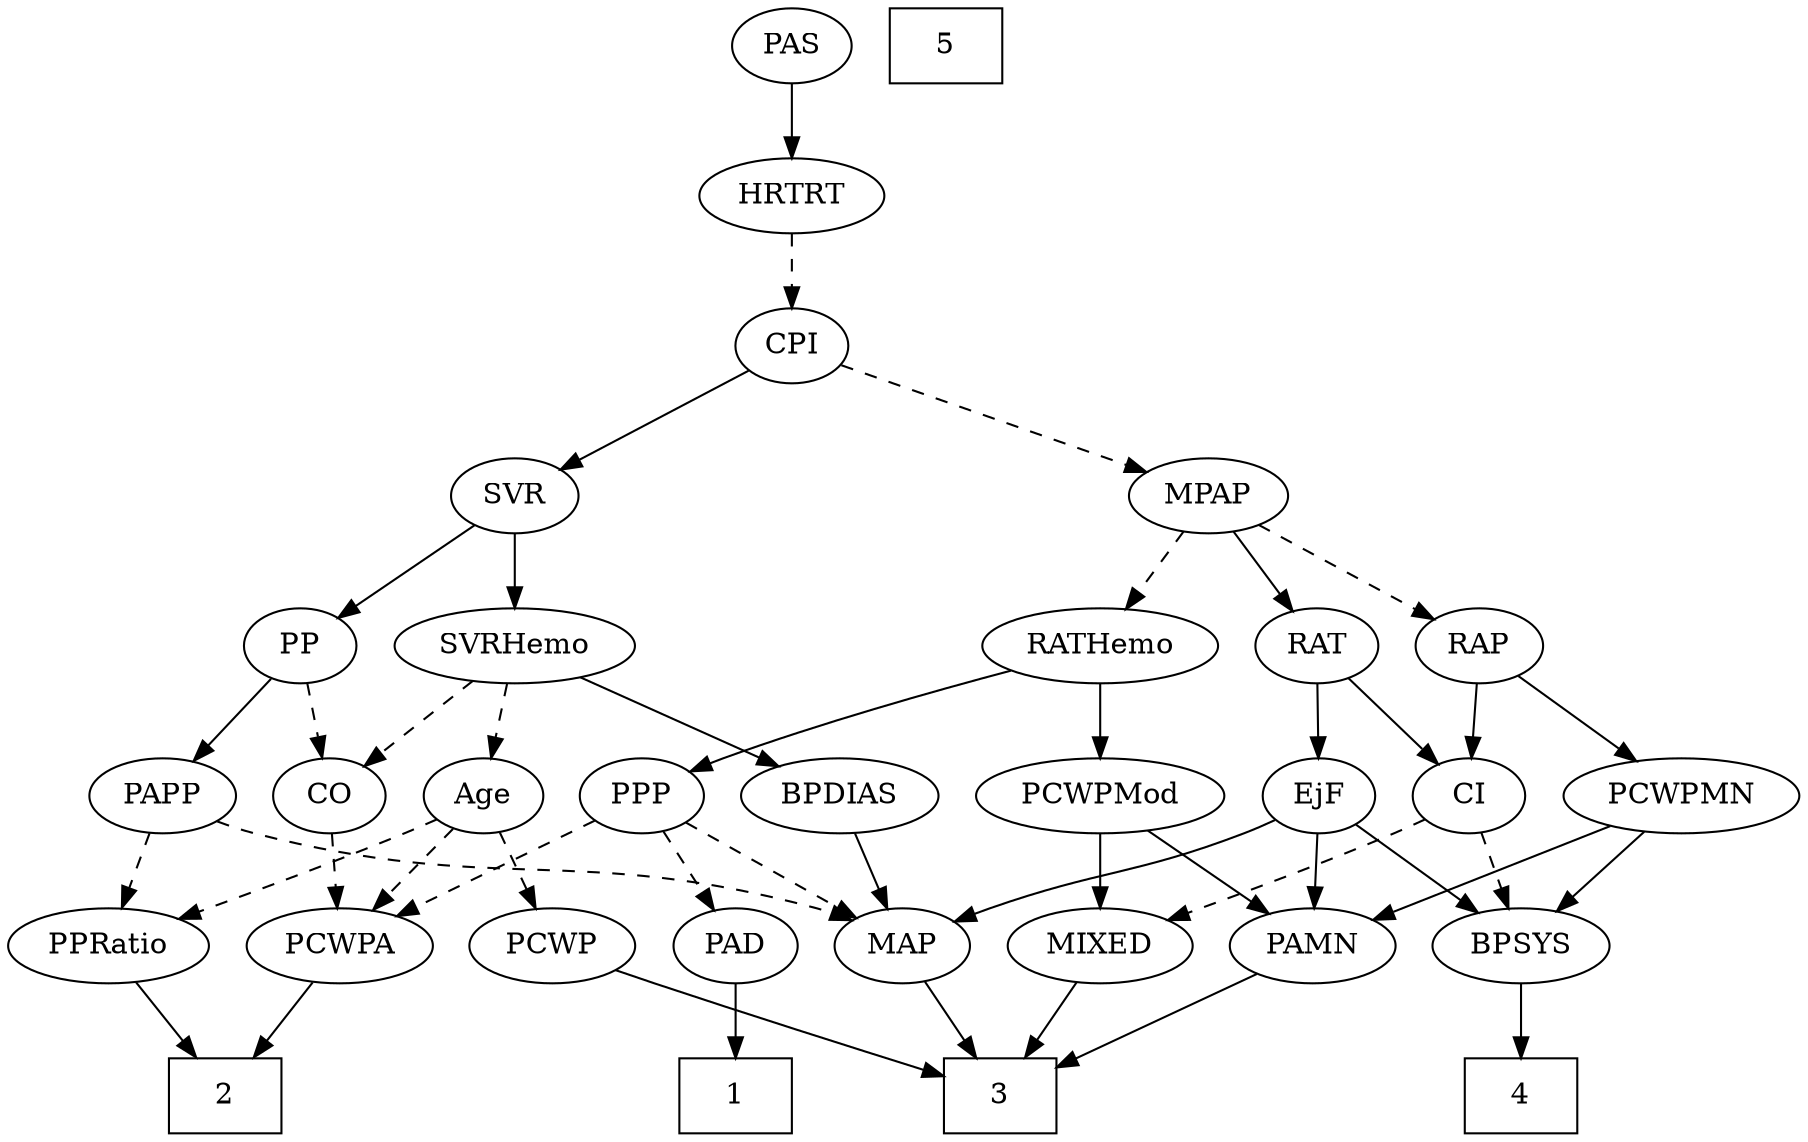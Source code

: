 strict digraph {
	graph [bb="0,0,795.69,540"];
	node [label="\N"];
	1	[height=0.5,
		pos="315.65,18",
		shape=box,
		width=0.75];
	2	[height=0.5,
		pos="89.646,18",
		shape=box,
		width=0.75];
	3	[height=0.5,
		pos="436.65,18",
		shape=box,
		width=0.75];
	4	[height=0.5,
		pos="668.65,18",
		shape=box,
		width=0.75];
	5	[height=0.5,
		pos="418.65,522",
		shape=box,
		width=0.75];
	Age	[height=0.5,
		pos="210.65,162",
		width=0.75];
	PCWPA	[height=0.5,
		pos="138.65,90",
		width=1.1555];
	Age -> PCWPA	[pos="e,154.7,106.61 196.08,146.83 186.33,137.36 173.28,124.67 162.09,113.79",
		style=dashed];
	PPRatio	[height=0.5,
		pos="39.646,90",
		width=1.1013];
	Age -> PPRatio	[pos="e,69.375,102.01 189.43,150.69 184.6,148.43 179.47,146.08 174.65,144 142.74,130.22 105.98,115.89 78.892,105.61",
		style=dashed];
	PCWP	[height=0.5,
		pos="233.65,90",
		width=0.97491];
	Age -> PCWP	[pos="e,228.13,107.79 216.21,144.05 218.84,136.06 222.04,126.33 224.97,117.4",
		style=dashed];
	EjF	[height=0.5,
		pos="578.65,162",
		width=0.75];
	BPSYS	[height=0.5,
		pos="668.65,90",
		width=1.0471];
	EjF -> BPSYS	[pos="e,649.61,105.8 595.57,147.83 608.55,137.74 626.71,123.62 641.68,111.98",
		style=solid];
	PAMN	[height=0.5,
		pos="576.65,90",
		width=1.011];
	EjF -> PAMN	[pos="e,577.14,108.1 578.15,143.7 577.93,135.98 577.67,126.71 577.42,118.11",
		style=solid];
	MAP	[height=0.5,
		pos="392.65,90",
		width=0.84854];
	EjF -> MAP	[pos="e,416.63,101.58 557.52,150.49 552.68,148.23 547.53,145.94 542.65,144 494.85,124.98 480.81,126.08 432.65,108 430.44,107.17 428.18,\
106.29 425.91,105.39",
		style=solid];
	RAP	[height=0.5,
		pos="650.65,234",
		width=0.77632];
	PCWPMN	[height=0.5,
		pos="745.65,162",
		width=1.3902];
	RAP -> PCWPMN	[pos="e,724.54,178.55 668.52,219.83 681.94,209.94 700.62,196.18 716.23,184.67",
		style=solid];
	CI	[height=0.5,
		pos="650.65,162",
		width=0.75];
	RAP -> CI	[pos="e,650.65,180.1 650.65,215.7 650.65,207.98 650.65,198.71 650.65,190.11",
		style=solid];
	MIXED	[height=0.5,
		pos="481.65,90",
		width=1.1193];
	MIXED -> 3	[pos="e,447.86,36.447 470.98,72.411 465.7,64.2 459.21,54.099 453.3,44.9",
		style=solid];
	MPAP	[height=0.5,
		pos="529.65,306",
		width=0.97491];
	MPAP -> RAP	[pos="e,630.3,246.77 552.12,292 571.65,280.7 600.06,264.26 621.37,251.94",
		style=dashed];
	RATHemo	[height=0.5,
		pos="481.65,234",
		width=1.3721];
	MPAP -> RATHemo	[pos="e,493.05,251.63 518.51,288.76 512.66,280.23 505.36,269.58 498.8,260.02",
		style=dashed];
	RAT	[height=0.5,
		pos="577.65,234",
		width=0.75827];
	MPAP -> RAT	[pos="e,566.9,250.67 540.78,288.76 546.8,279.98 554.36,268.96 561.06,259.19",
		style=solid];
	BPSYS -> 4	[pos="e,668.65,36.104 668.65,71.697 668.65,63.983 668.65,54.712 668.65,46.112",
		style=solid];
	PAD	[height=0.5,
		pos="315.65,90",
		width=0.79437];
	PAD -> 1	[pos="e,315.65,36.104 315.65,71.697 315.65,63.983 315.65,54.712 315.65,46.112",
		style=solid];
	CO	[height=0.5,
		pos="138.65,162",
		width=0.75];
	CO -> PCWPA	[pos="e,138.65,108.1 138.65,143.7 138.65,135.98 138.65,126.71 138.65,118.11",
		style=dashed];
	PAS	[height=0.5,
		pos="346.65,522",
		width=0.75];
	HRTRT	[height=0.5,
		pos="346.65,450",
		width=1.1013];
	PAS -> HRTRT	[pos="e,346.65,468.1 346.65,503.7 346.65,495.98 346.65,486.71 346.65,478.11",
		style=solid];
	PAMN -> 3	[pos="e,463.98,32.666 551.94,76.647 530.08,65.718 497.9,49.628 473.09,37.222",
		style=solid];
	PCWPMod	[height=0.5,
		pos="481.65,162",
		width=1.4443];
	RATHemo -> PCWPMod	[pos="e,481.65,180.1 481.65,215.7 481.65,207.98 481.65,198.71 481.65,190.11",
		style=solid];
	PPP	[height=0.5,
		pos="282.65,162",
		width=0.75];
	RATHemo -> PPP	[pos="e,303.77,173.52 443.94,222.22 410.6,212.34 360.83,196.74 318.65,180 316.82,179.27 314.95,178.5 313.07,177.69",
		style=solid];
	CPI	[height=0.5,
		pos="346.65,378",
		width=0.75];
	CPI -> MPAP	[pos="e,502.37,317.43 369.45,368.28 400.41,356.43 456.1,335.13 492.97,321.03",
		style=dashed];
	SVR	[height=0.5,
		pos="222.65,306",
		width=0.77632];
	CPI -> SVR	[pos="e,242.93,318.45 326.72,365.75 306.51,354.34 274.99,336.55 251.93,323.53",
		style=solid];
	RAT -> EjF	[pos="e,578.4,180.1 577.89,215.7 578,207.98 578.14,198.71 578.26,190.11",
		style=solid];
	RAT -> CI	[pos="e,635.9,177.14 592.42,218.83 602.81,208.87 616.89,195.37 628.6,184.14",
		style=solid];
	SVRHemo	[height=0.5,
		pos="222.65,234",
		width=1.3902];
	SVR -> SVRHemo	[pos="e,222.65,252.1 222.65,287.7 222.65,279.98 222.65,270.71 222.65,262.11",
		style=solid];
	PP	[height=0.5,
		pos="127.65,234",
		width=0.75];
	SVR -> PP	[pos="e,145.11,247.87 204.78,291.83 190.22,281.11 169.49,265.83 153.18,253.82",
		style=solid];
	PCWPMod -> MIXED	[pos="e,481.65,108.1 481.65,143.7 481.65,135.98 481.65,126.71 481.65,118.11",
		style=solid];
	PCWPMod -> PAMN	[pos="e,557.24,105.3 502.73,145.46 516.35,135.43 534.21,122.27 548.97,111.4",
		style=solid];
	PCWPA -> 2	[pos="e,101.86,36.447 127.03,72.411 121.29,64.2 114.22,54.099 107.78,44.9",
		style=solid];
	PCWPMN -> BPSYS	[pos="e,685.52,106.34 728.17,145.12 717.79,135.68 704.46,123.56 693.05,113.19",
		style=solid];
	PCWPMN -> PAMN	[pos="e,603.56,102.15 713.86,147.83 685.13,135.93 642.86,118.43 612.84,105.99",
		style=solid];
	SVRHemo -> Age	[pos="e,213.58,180.1 219.68,215.7 218.36,207.98 216.77,198.71 215.29,190.11",
		style=dashed];
	SVRHemo -> CO	[pos="e,154.81,176.47 203.59,217.12 191.51,207.06 175.8,193.96 162.85,183.17",
		style=dashed];
	BPDIAS	[height=0.5,
		pos="369.65,162",
		width=1.1735];
	SVRHemo -> BPDIAS	[pos="e,342.65,175.86 251.69,219.17 275.13,208.01 308.25,192.24 333.42,180.25",
		style=solid];
	BPDIAS -> MAP	[pos="e,387.13,107.79 375.21,144.05 377.84,136.06 381.04,126.33 383.97,117.4",
		style=solid];
	MAP -> 3	[pos="e,425.88,36.124 402.85,72.765 408.08,64.44 414.58,54.104 420.48,44.725",
		style=solid];
	PP -> CO	[pos="e,135.93,180.28 130.31,216.05 131.52,208.35 132.99,199.03 134.35,190.36",
		style=dashed];
	PAPP	[height=0.5,
		pos="61.646,162",
		width=0.88464];
	PP -> PAPP	[pos="e,76.079,178.31 113.65,218.15 104.76,208.72 93.076,196.33 83.036,185.69",
		style=solid];
	PPP -> PAD	[pos="e,307.88,107.47 290.47,144.41 294.37,136.13 299.18,125.92 303.55,116.66",
		style=dashed];
	PPP -> PCWPA	[pos="e,165.38,103.99 261.4,150.67 238.58,139.58 201.94,121.77 174.62,108.48",
		style=dashed];
	PPP -> MAP	[pos="e,372.59,103.76 301.81,148.81 319,137.87 344.45,121.67 364.05,109.2",
		style=dashed];
	PPRatio -> 2	[pos="e,77.415,36.124 51.243,72.765 57.251,64.354 64.725,53.89 71.478,44.436",
		style=solid];
	PCWP -> 3	[pos="e,409.51,27.618 260.56,78.37 266.19,76.213 272.1,73.995 277.65,72 319.15,57.073 367.26,41.24 399.59,30.808",
		style=solid];
	CI -> MIXED	[pos="e,511.45,102.27 629.43,150.71 624.59,148.44 619.46,146.09 614.65,144 583.38,130.4 547.44,116.16 520.81,105.87",
		style=dashed];
	CI -> BPSYS	[pos="e,664.2,108.28 655,144.05 657.01,136.26 659.44,126.82 661.68,118.08",
		style=dashed];
	PAPP -> MAP	[pos="e,369.93,102.12 85.575,149.9 91.091,147.68 96.999,145.55 102.65,144 211.33,114.18 245.24,138.79 353.65,108 355.92,107.35 358.24,\
106.6 360.56,105.78",
		style=dashed];
	PAPP -> PPRatio	[pos="e,45.076,108.28 56.321,144.05 53.871,136.26 50.905,126.82 48.157,118.08",
		style=dashed];
	HRTRT -> CPI	[pos="e,346.65,396.1 346.65,431.7 346.65,423.98 346.65,414.71 346.65,406.11",
		style=dashed];
}
